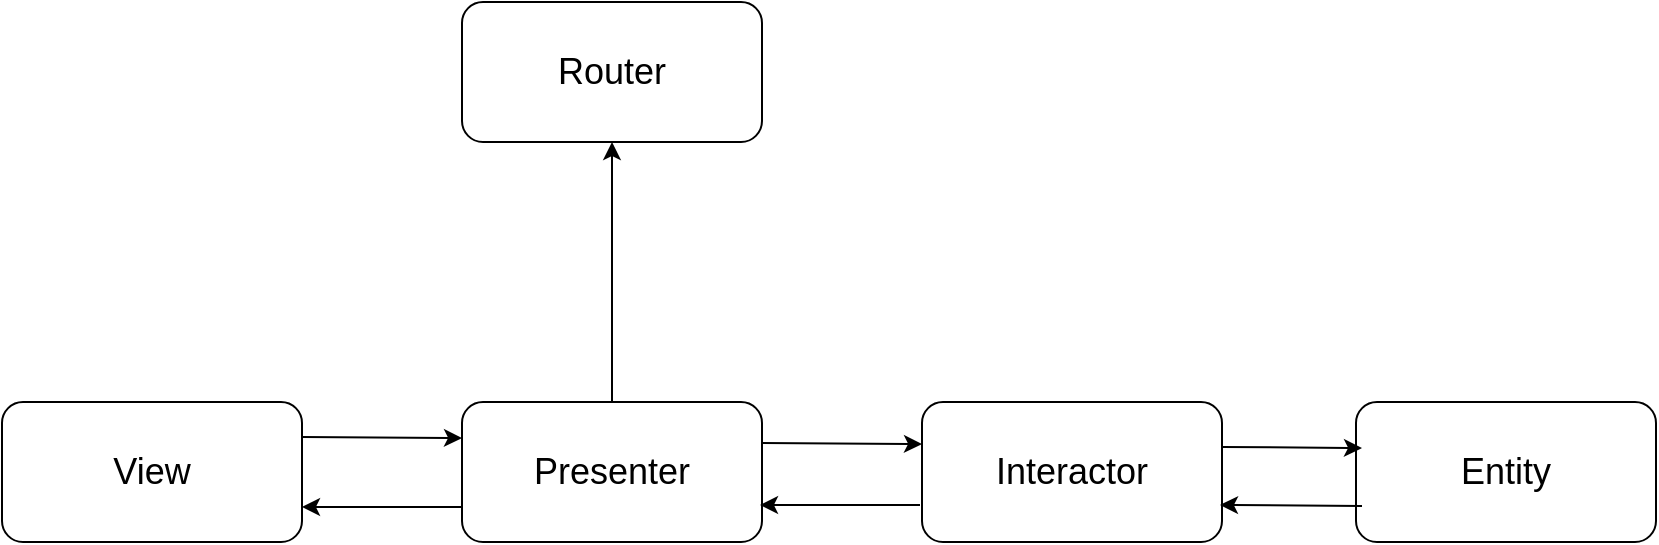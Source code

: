 <mxfile version="20.8.16" type="device"><diagram name="Страница 1" id="solAnpBQZdj-K8-T-vDD"><mxGraphModel dx="1118" dy="531" grid="1" gridSize="10" guides="1" tooltips="1" connect="1" arrows="1" fold="1" page="1" pageScale="1" pageWidth="827" pageHeight="1169" math="0" shadow="0"><root><mxCell id="0"/><mxCell id="1" parent="0"/><mxCell id="cIJOEVJG5aHWDbR-o1_g-1" value="&lt;font style=&quot;font-size: 18px;&quot;&gt;View&lt;/font&gt;" style="rounded=1;whiteSpace=wrap;html=1;" vertex="1" parent="1"><mxGeometry y="200" width="150" height="70" as="geometry"/></mxCell><mxCell id="cIJOEVJG5aHWDbR-o1_g-6" style="edgeStyle=orthogonalEdgeStyle;rounded=0;orthogonalLoop=1;jettySize=auto;html=1;entryX=0.5;entryY=1;entryDx=0;entryDy=0;fontSize=18;" edge="1" parent="1" source="cIJOEVJG5aHWDbR-o1_g-2" target="cIJOEVJG5aHWDbR-o1_g-5"><mxGeometry relative="1" as="geometry"/></mxCell><mxCell id="cIJOEVJG5aHWDbR-o1_g-2" value="&lt;font style=&quot;font-size: 18px;&quot;&gt;Presenter&lt;/font&gt;" style="rounded=1;whiteSpace=wrap;html=1;" vertex="1" parent="1"><mxGeometry x="230" y="200" width="150" height="70" as="geometry"/></mxCell><mxCell id="cIJOEVJG5aHWDbR-o1_g-3" value="&lt;font style=&quot;font-size: 18px;&quot;&gt;Interactor&lt;/font&gt;" style="rounded=1;whiteSpace=wrap;html=1;" vertex="1" parent="1"><mxGeometry x="460" y="200" width="150" height="70" as="geometry"/></mxCell><mxCell id="cIJOEVJG5aHWDbR-o1_g-4" value="&lt;font style=&quot;font-size: 18px;&quot;&gt;Entity&lt;/font&gt;" style="rounded=1;whiteSpace=wrap;html=1;" vertex="1" parent="1"><mxGeometry x="677" y="200" width="150" height="70" as="geometry"/></mxCell><mxCell id="cIJOEVJG5aHWDbR-o1_g-5" value="&lt;font style=&quot;font-size: 18px;&quot;&gt;Router&lt;/font&gt;" style="rounded=1;whiteSpace=wrap;html=1;" vertex="1" parent="1"><mxGeometry x="230" width="150" height="70" as="geometry"/></mxCell><mxCell id="cIJOEVJG5aHWDbR-o1_g-7" value="" style="endArrow=classic;html=1;rounded=0;fontSize=18;exitX=1;exitY=0.25;exitDx=0;exitDy=0;" edge="1" parent="1" source="cIJOEVJG5aHWDbR-o1_g-1"><mxGeometry width="50" height="50" relative="1" as="geometry"><mxPoint x="390" y="280" as="sourcePoint"/><mxPoint x="230" y="218" as="targetPoint"/></mxGeometry></mxCell><mxCell id="cIJOEVJG5aHWDbR-o1_g-9" value="" style="endArrow=classic;html=1;rounded=0;fontSize=18;exitX=0;exitY=0.75;exitDx=0;exitDy=0;entryX=1;entryY=0.75;entryDx=0;entryDy=0;" edge="1" parent="1" source="cIJOEVJG5aHWDbR-o1_g-2" target="cIJOEVJG5aHWDbR-o1_g-1"><mxGeometry width="50" height="50" relative="1" as="geometry"><mxPoint x="390" y="280" as="sourcePoint"/><mxPoint x="440" y="230" as="targetPoint"/></mxGeometry></mxCell><mxCell id="cIJOEVJG5aHWDbR-o1_g-10" value="" style="endArrow=classic;html=1;rounded=0;fontSize=18;exitX=1;exitY=0.25;exitDx=0;exitDy=0;" edge="1" parent="1"><mxGeometry width="50" height="50" relative="1" as="geometry"><mxPoint x="380" y="220.5" as="sourcePoint"/><mxPoint x="460" y="221" as="targetPoint"/></mxGeometry></mxCell><mxCell id="cIJOEVJG5aHWDbR-o1_g-12" value="" style="endArrow=classic;html=1;rounded=0;fontSize=18;exitX=1;exitY=0.25;exitDx=0;exitDy=0;" edge="1" parent="1"><mxGeometry width="50" height="50" relative="1" as="geometry"><mxPoint x="610" y="222.5" as="sourcePoint"/><mxPoint x="680" y="223" as="targetPoint"/></mxGeometry></mxCell><mxCell id="cIJOEVJG5aHWDbR-o1_g-13" value="" style="endArrow=classic;html=1;rounded=0;fontSize=18;exitX=0;exitY=0.75;exitDx=0;exitDy=0;entryX=1;entryY=0.75;entryDx=0;entryDy=0;" edge="1" parent="1"><mxGeometry width="50" height="50" relative="1" as="geometry"><mxPoint x="459" y="251.5" as="sourcePoint"/><mxPoint x="379" y="251.5" as="targetPoint"/></mxGeometry></mxCell><mxCell id="cIJOEVJG5aHWDbR-o1_g-14" value="" style="endArrow=classic;html=1;rounded=0;fontSize=18;entryX=1;entryY=0.75;entryDx=0;entryDy=0;" edge="1" parent="1"><mxGeometry width="50" height="50" relative="1" as="geometry"><mxPoint x="680" y="252" as="sourcePoint"/><mxPoint x="609" y="251.5" as="targetPoint"/></mxGeometry></mxCell></root></mxGraphModel></diagram></mxfile>